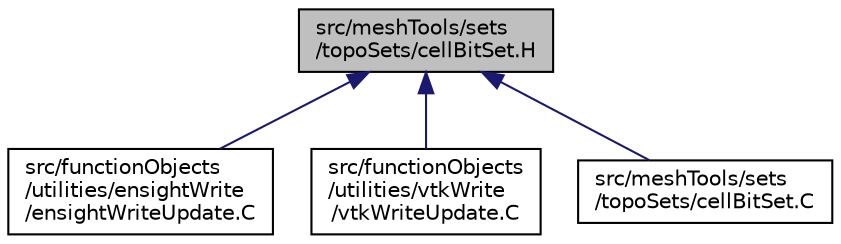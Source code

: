 digraph "src/meshTools/sets/topoSets/cellBitSet.H"
{
  bgcolor="transparent";
  edge [fontname="Helvetica",fontsize="10",labelfontname="Helvetica",labelfontsize="10"];
  node [fontname="Helvetica",fontsize="10",shape=record];
  Node1 [label="src/meshTools/sets\l/topoSets/cellBitSet.H",height=0.2,width=0.4,color="black", fillcolor="grey75", style="filled" fontcolor="black"];
  Node1 -> Node2 [dir="back",color="midnightblue",fontsize="10",style="solid",fontname="Helvetica"];
  Node2 [label="src/functionObjects\l/utilities/ensightWrite\l/ensightWriteUpdate.C",height=0.2,width=0.4,color="black",URL="$ensightWriteUpdate_8C.html"];
  Node1 -> Node3 [dir="back",color="midnightblue",fontsize="10",style="solid",fontname="Helvetica"];
  Node3 [label="src/functionObjects\l/utilities/vtkWrite\l/vtkWriteUpdate.C",height=0.2,width=0.4,color="black",URL="$vtkWriteUpdate_8C.html"];
  Node1 -> Node4 [dir="back",color="midnightblue",fontsize="10",style="solid",fontname="Helvetica"];
  Node4 [label="src/meshTools/sets\l/topoSets/cellBitSet.C",height=0.2,width=0.4,color="black",URL="$cellBitSet_8C.html"];
}
